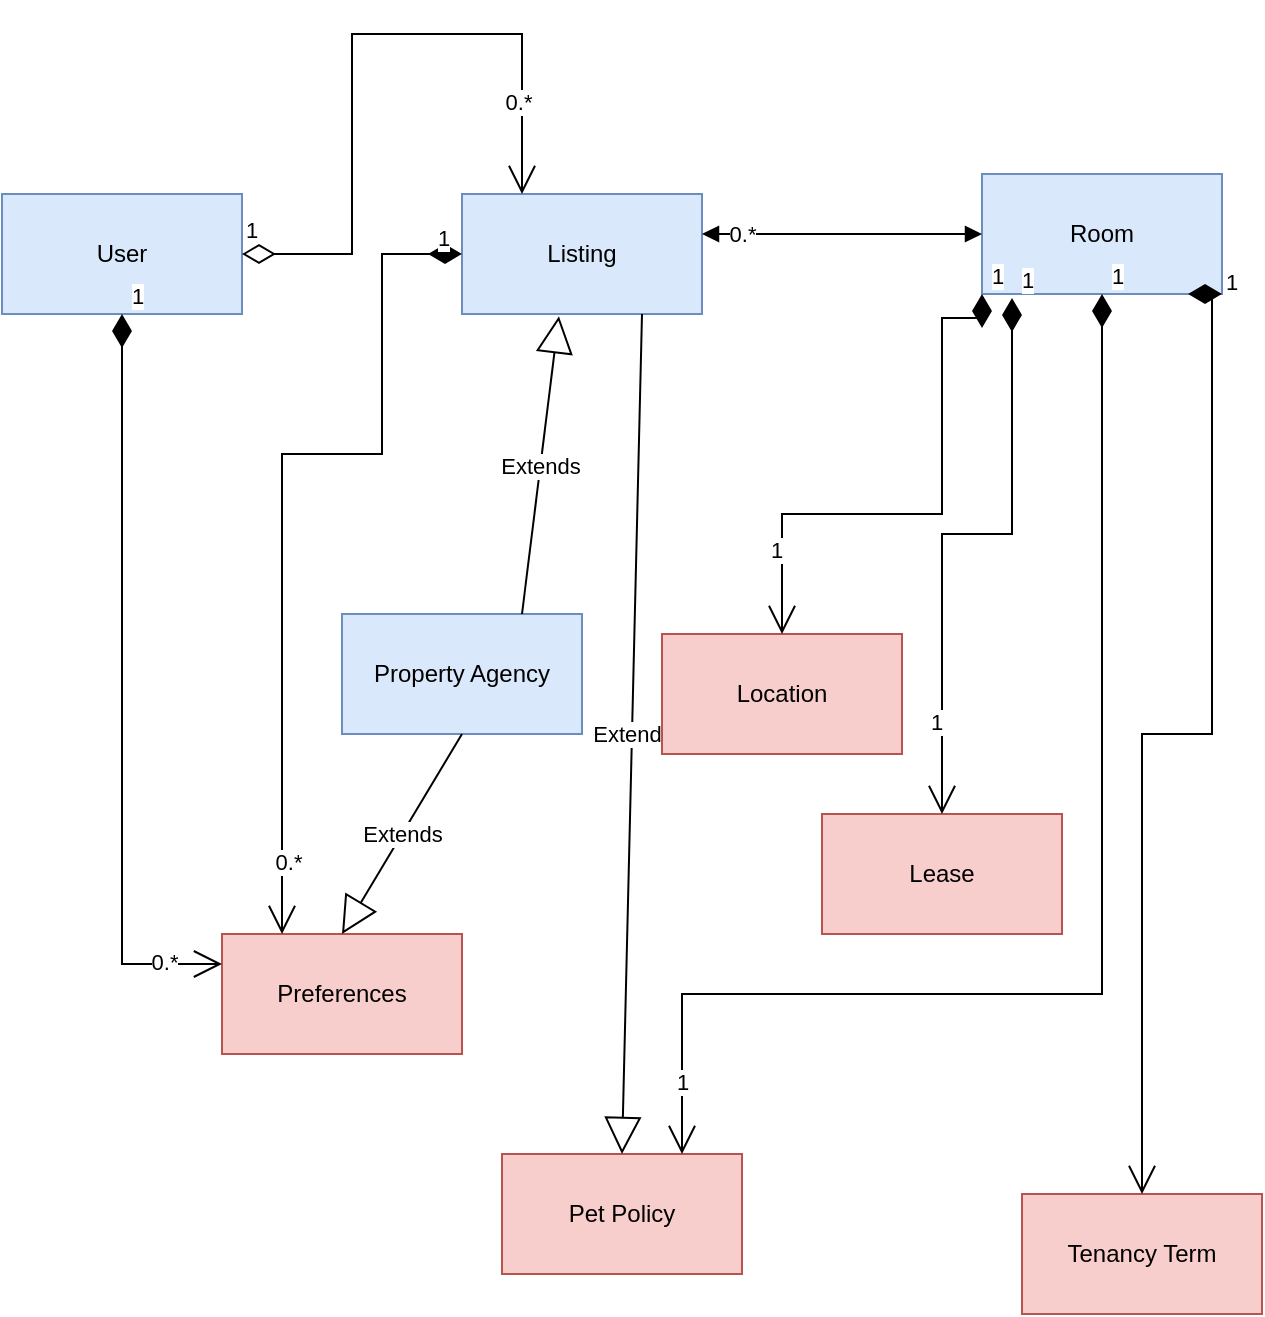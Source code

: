 <mxfile version="22.1.0" type="device">
  <diagram name="Page-1" id="1-Cqa379gadhMVTWRp4M">
    <mxGraphModel dx="1247" dy="717" grid="1" gridSize="10" guides="1" tooltips="1" connect="1" arrows="1" fold="1" page="1" pageScale="1" pageWidth="827" pageHeight="1169" math="0" shadow="0">
      <root>
        <mxCell id="0" />
        <mxCell id="1" parent="0" />
        <mxCell id="8OwYAkkY1bKw4eQ4n3bB-1" value="User" style="rounded=0;whiteSpace=wrap;html=1;fillColor=#dae8fc;strokeColor=#6c8ebf;" parent="1" vertex="1">
          <mxGeometry x="140" y="210" width="120" height="60" as="geometry" />
        </mxCell>
        <mxCell id="8OwYAkkY1bKw4eQ4n3bB-2" value="Preferences" style="rounded=0;whiteSpace=wrap;html=1;fillColor=#f8cecc;strokeColor=#b85450;" parent="1" vertex="1">
          <mxGeometry x="250" y="580" width="120" height="60" as="geometry" />
        </mxCell>
        <mxCell id="8OwYAkkY1bKw4eQ4n3bB-3" value="Tenancy Term" style="rounded=0;whiteSpace=wrap;html=1;fillColor=#f8cecc;strokeColor=#b85450;" parent="1" vertex="1">
          <mxGeometry x="650" y="710" width="120" height="60" as="geometry" />
        </mxCell>
        <mxCell id="8OwYAkkY1bKw4eQ4n3bB-5" value="Room" style="rounded=0;whiteSpace=wrap;html=1;fillColor=#dae8fc;strokeColor=#6c8ebf;" parent="1" vertex="1">
          <mxGeometry x="630" y="200" width="120" height="60" as="geometry" />
        </mxCell>
        <mxCell id="8OwYAkkY1bKw4eQ4n3bB-6" value="Property Agency" style="rounded=0;whiteSpace=wrap;html=1;fillColor=#dae8fc;strokeColor=#6c8ebf;" parent="1" vertex="1">
          <mxGeometry x="310" y="420" width="120" height="60" as="geometry" />
        </mxCell>
        <mxCell id="8OwYAkkY1bKw4eQ4n3bB-7" value="Listing" style="rounded=0;whiteSpace=wrap;html=1;fillColor=#dae8fc;strokeColor=#6c8ebf;" parent="1" vertex="1">
          <mxGeometry x="370" y="210" width="120" height="60" as="geometry" />
        </mxCell>
        <mxCell id="8OwYAkkY1bKw4eQ4n3bB-8" value="Lease" style="rounded=0;whiteSpace=wrap;html=1;fillColor=#f8cecc;strokeColor=#b85450;" parent="1" vertex="1">
          <mxGeometry x="550" y="520" width="120" height="60" as="geometry" />
        </mxCell>
        <mxCell id="8OwYAkkY1bKw4eQ4n3bB-9" value="Pet Policy" style="rounded=0;whiteSpace=wrap;html=1;fillColor=#f8cecc;strokeColor=#b85450;" parent="1" vertex="1">
          <mxGeometry x="390" y="690" width="120" height="60" as="geometry" />
        </mxCell>
        <mxCell id="L1_8yU2zjcGf5HXE6wNX-2" value="1" style="endArrow=open;html=1;endSize=12;startArrow=diamondThin;startSize=14;startFill=0;edgeStyle=orthogonalEdgeStyle;align=left;verticalAlign=bottom;rounded=0;entryX=0.25;entryY=0;entryDx=0;entryDy=0;exitX=1;exitY=0.5;exitDx=0;exitDy=0;" edge="1" parent="1" source="8OwYAkkY1bKw4eQ4n3bB-1" target="8OwYAkkY1bKw4eQ4n3bB-7">
          <mxGeometry x="-1" y="3" relative="1" as="geometry">
            <mxPoint x="340" y="360" as="sourcePoint" />
            <mxPoint x="480" y="360" as="targetPoint" />
            <Array as="points">
              <mxPoint x="315" y="240" />
              <mxPoint x="315" y="130" />
              <mxPoint x="400" y="130" />
            </Array>
          </mxGeometry>
        </mxCell>
        <mxCell id="L1_8yU2zjcGf5HXE6wNX-9" value="0.*" style="edgeLabel;html=1;align=center;verticalAlign=middle;resizable=0;points=[];" vertex="1" connectable="0" parent="L1_8yU2zjcGf5HXE6wNX-2">
          <mxGeometry x="0.718" y="-2" relative="1" as="geometry">
            <mxPoint as="offset" />
          </mxGeometry>
        </mxCell>
        <mxCell id="L1_8yU2zjcGf5HXE6wNX-4" value="1" style="endArrow=open;html=1;endSize=12;startArrow=diamondThin;startSize=14;startFill=1;edgeStyle=orthogonalEdgeStyle;align=left;verticalAlign=bottom;rounded=0;exitX=0.125;exitY=1.033;exitDx=0;exitDy=0;exitPerimeter=0;entryX=0.5;entryY=0;entryDx=0;entryDy=0;" edge="1" parent="1" source="8OwYAkkY1bKw4eQ4n3bB-5" target="8OwYAkkY1bKw4eQ4n3bB-8">
          <mxGeometry x="-1" y="3" relative="1" as="geometry">
            <mxPoint x="520" y="470" as="sourcePoint" />
            <mxPoint x="680" y="470" as="targetPoint" />
            <Array as="points">
              <mxPoint x="645" y="380" />
              <mxPoint x="610" y="380" />
            </Array>
          </mxGeometry>
        </mxCell>
        <mxCell id="L1_8yU2zjcGf5HXE6wNX-20" value="1" style="edgeLabel;html=1;align=center;verticalAlign=middle;resizable=0;points=[];" vertex="1" connectable="0" parent="L1_8yU2zjcGf5HXE6wNX-4">
          <mxGeometry x="0.686" y="-3" relative="1" as="geometry">
            <mxPoint as="offset" />
          </mxGeometry>
        </mxCell>
        <mxCell id="L1_8yU2zjcGf5HXE6wNX-5" value="1" style="endArrow=open;html=1;endSize=12;startArrow=diamondThin;startSize=14;startFill=1;edgeStyle=orthogonalEdgeStyle;align=left;verticalAlign=bottom;rounded=0;exitX=0.5;exitY=1;exitDx=0;exitDy=0;entryX=0.75;entryY=0;entryDx=0;entryDy=0;" edge="1" parent="1" source="8OwYAkkY1bKw4eQ4n3bB-5" target="8OwYAkkY1bKw4eQ4n3bB-9">
          <mxGeometry x="-1" y="3" relative="1" as="geometry">
            <mxPoint x="725" y="300" as="sourcePoint" />
            <mxPoint x="540" y="670" as="targetPoint" />
            <Array as="points">
              <mxPoint x="690" y="610" />
              <mxPoint x="480" y="610" />
            </Array>
          </mxGeometry>
        </mxCell>
        <mxCell id="L1_8yU2zjcGf5HXE6wNX-21" value="1" style="edgeLabel;html=1;align=center;verticalAlign=middle;resizable=0;points=[];" vertex="1" connectable="0" parent="L1_8yU2zjcGf5HXE6wNX-5">
          <mxGeometry x="0.887" relative="1" as="geometry">
            <mxPoint as="offset" />
          </mxGeometry>
        </mxCell>
        <mxCell id="L1_8yU2zjcGf5HXE6wNX-6" value="Extends" style="endArrow=block;endSize=16;endFill=0;html=1;rounded=0;exitX=0.75;exitY=1;exitDx=0;exitDy=0;entryX=0.5;entryY=0;entryDx=0;entryDy=0;" edge="1" parent="1" source="8OwYAkkY1bKw4eQ4n3bB-7" target="8OwYAkkY1bKw4eQ4n3bB-9">
          <mxGeometry width="160" relative="1" as="geometry">
            <mxPoint x="520" y="440" as="sourcePoint" />
            <mxPoint x="680" y="440" as="targetPoint" />
          </mxGeometry>
        </mxCell>
        <mxCell id="L1_8yU2zjcGf5HXE6wNX-7" value="Extends" style="endArrow=block;endSize=16;endFill=0;html=1;rounded=0;entryX=0.5;entryY=0;entryDx=0;entryDy=0;exitX=0.5;exitY=1;exitDx=0;exitDy=0;" edge="1" parent="1" source="8OwYAkkY1bKw4eQ4n3bB-6" target="8OwYAkkY1bKw4eQ4n3bB-2">
          <mxGeometry width="160" relative="1" as="geometry">
            <mxPoint x="370" y="500" as="sourcePoint" />
            <mxPoint x="410" y="780" as="targetPoint" />
          </mxGeometry>
        </mxCell>
        <mxCell id="L1_8yU2zjcGf5HXE6wNX-8" value="Extends" style="endArrow=block;endSize=16;endFill=0;html=1;rounded=0;exitX=0.75;exitY=0;exitDx=0;exitDy=0;entryX=0.404;entryY=1.019;entryDx=0;entryDy=0;entryPerimeter=0;" edge="1" parent="1" source="8OwYAkkY1bKw4eQ4n3bB-6" target="8OwYAkkY1bKw4eQ4n3bB-7">
          <mxGeometry width="160" relative="1" as="geometry">
            <mxPoint x="480" y="480" as="sourcePoint" />
            <mxPoint x="640" y="595" as="targetPoint" />
          </mxGeometry>
        </mxCell>
        <mxCell id="L1_8yU2zjcGf5HXE6wNX-10" value="1" style="endArrow=open;html=1;endSize=12;startArrow=diamondThin;startSize=14;startFill=1;edgeStyle=orthogonalEdgeStyle;align=left;verticalAlign=bottom;rounded=0;exitX=0.5;exitY=1;exitDx=0;exitDy=0;entryX=0;entryY=0.25;entryDx=0;entryDy=0;" edge="1" parent="1" source="8OwYAkkY1bKw4eQ4n3bB-1" target="8OwYAkkY1bKw4eQ4n3bB-2">
          <mxGeometry x="-1" y="3" relative="1" as="geometry">
            <mxPoint x="360" y="470" as="sourcePoint" />
            <mxPoint x="520" y="470" as="targetPoint" />
          </mxGeometry>
        </mxCell>
        <mxCell id="L1_8yU2zjcGf5HXE6wNX-19" value="0.*" style="edgeLabel;html=1;align=center;verticalAlign=middle;resizable=0;points=[];" vertex="1" connectable="0" parent="L1_8yU2zjcGf5HXE6wNX-10">
          <mxGeometry x="0.839" y="1" relative="1" as="geometry">
            <mxPoint x="1" as="offset" />
          </mxGeometry>
        </mxCell>
        <mxCell id="L1_8yU2zjcGf5HXE6wNX-12" value="1" style="endArrow=open;html=1;endSize=12;startArrow=diamondThin;startSize=14;startFill=1;edgeStyle=orthogonalEdgeStyle;align=left;verticalAlign=bottom;rounded=0;exitX=1;exitY=1;exitDx=0;exitDy=0;entryX=0.5;entryY=0;entryDx=0;entryDy=0;" edge="1" parent="1" source="8OwYAkkY1bKw4eQ4n3bB-5" target="8OwYAkkY1bKw4eQ4n3bB-3">
          <mxGeometry x="-1" y="3" relative="1" as="geometry">
            <mxPoint x="745" y="300" as="sourcePoint" />
            <mxPoint x="500" y="690" as="targetPoint" />
            <Array as="points">
              <mxPoint x="745" y="260" />
              <mxPoint x="745" y="480" />
              <mxPoint x="710" y="480" />
            </Array>
          </mxGeometry>
        </mxCell>
        <mxCell id="L1_8yU2zjcGf5HXE6wNX-13" value="1" style="endArrow=open;html=1;endSize=12;startArrow=diamondThin;startSize=14;startFill=1;edgeStyle=orthogonalEdgeStyle;align=left;verticalAlign=bottom;rounded=0;exitX=0;exitY=0.5;exitDx=0;exitDy=0;entryX=0.25;entryY=0;entryDx=0;entryDy=0;" edge="1" parent="1" source="8OwYAkkY1bKw4eQ4n3bB-7" target="8OwYAkkY1bKw4eQ4n3bB-2">
          <mxGeometry x="-0.935" relative="1" as="geometry">
            <mxPoint x="210" y="280" as="sourcePoint" />
            <mxPoint x="260" y="605" as="targetPoint" />
            <Array as="points">
              <mxPoint x="330" y="240" />
              <mxPoint x="330" y="340" />
              <mxPoint x="280" y="340" />
            </Array>
            <mxPoint y="1" as="offset" />
          </mxGeometry>
        </mxCell>
        <mxCell id="L1_8yU2zjcGf5HXE6wNX-23" value="0.*" style="edgeLabel;html=1;align=center;verticalAlign=middle;resizable=0;points=[];" vertex="1" connectable="0" parent="L1_8yU2zjcGf5HXE6wNX-13">
          <mxGeometry x="0.833" y="3" relative="1" as="geometry">
            <mxPoint as="offset" />
          </mxGeometry>
        </mxCell>
        <mxCell id="L1_8yU2zjcGf5HXE6wNX-17" value="" style="endArrow=block;startArrow=block;endFill=1;startFill=1;html=1;rounded=0;entryX=0;entryY=0.5;entryDx=0;entryDy=0;" edge="1" parent="1" target="8OwYAkkY1bKw4eQ4n3bB-5">
          <mxGeometry width="160" relative="1" as="geometry">
            <mxPoint x="490" y="230" as="sourcePoint" />
            <mxPoint x="650" y="230" as="targetPoint" />
            <Array as="points" />
          </mxGeometry>
        </mxCell>
        <mxCell id="L1_8yU2zjcGf5HXE6wNX-18" value="0.*" style="edgeLabel;html=1;align=center;verticalAlign=middle;resizable=0;points=[];" vertex="1" connectable="0" parent="L1_8yU2zjcGf5HXE6wNX-17">
          <mxGeometry x="-0.716" relative="1" as="geometry">
            <mxPoint as="offset" />
          </mxGeometry>
        </mxCell>
        <mxCell id="L1_8yU2zjcGf5HXE6wNX-24" value="Location" style="rounded=0;whiteSpace=wrap;html=1;fillColor=#f8cecc;strokeColor=#b85450;" vertex="1" parent="1">
          <mxGeometry x="470" y="430" width="120" height="60" as="geometry" />
        </mxCell>
        <mxCell id="L1_8yU2zjcGf5HXE6wNX-25" value="1" style="endArrow=open;html=1;endSize=12;startArrow=diamondThin;startSize=14;startFill=1;edgeStyle=orthogonalEdgeStyle;align=left;verticalAlign=bottom;rounded=0;exitX=0;exitY=1;exitDx=0;exitDy=0;entryX=0.5;entryY=0;entryDx=0;entryDy=0;" edge="1" parent="1" source="8OwYAkkY1bKw4eQ4n3bB-5" target="L1_8yU2zjcGf5HXE6wNX-24">
          <mxGeometry x="-1" y="3" relative="1" as="geometry">
            <mxPoint x="655" y="272" as="sourcePoint" />
            <mxPoint x="620" y="530" as="targetPoint" />
            <Array as="points">
              <mxPoint x="630" y="272" />
              <mxPoint x="610" y="272" />
              <mxPoint x="610" y="370" />
              <mxPoint x="530" y="370" />
            </Array>
          </mxGeometry>
        </mxCell>
        <mxCell id="L1_8yU2zjcGf5HXE6wNX-26" value="1" style="edgeLabel;html=1;align=center;verticalAlign=middle;resizable=0;points=[];" vertex="1" connectable="0" parent="L1_8yU2zjcGf5HXE6wNX-25">
          <mxGeometry x="0.686" y="-3" relative="1" as="geometry">
            <mxPoint as="offset" />
          </mxGeometry>
        </mxCell>
      </root>
    </mxGraphModel>
  </diagram>
</mxfile>
